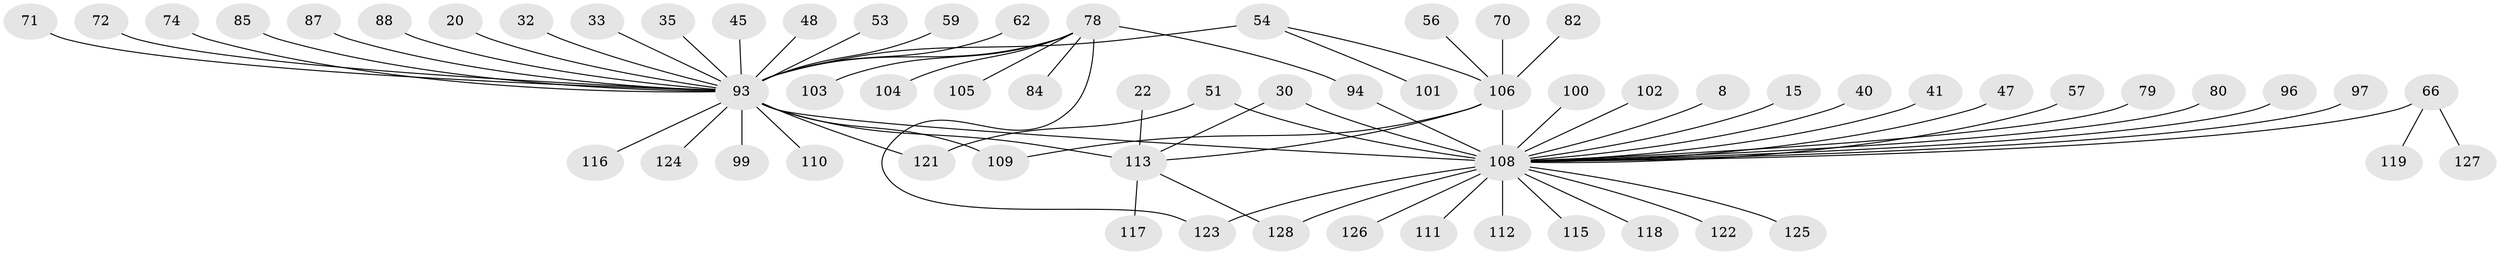// original degree distribution, {7: 0.0546875, 33: 0.0078125, 23: 0.0078125, 3: 0.1171875, 5: 0.046875, 1: 0.515625, 4: 0.0703125, 10: 0.0078125, 2: 0.1640625, 6: 0.0078125}
// Generated by graph-tools (version 1.1) at 2025/51/03/04/25 21:51:56]
// undirected, 64 vertices, 71 edges
graph export_dot {
graph [start="1"]
  node [color=gray90,style=filled];
  8;
  15;
  20;
  22;
  30;
  32;
  33;
  35;
  40;
  41;
  45;
  47;
  48;
  51 [super="+39+43"];
  53;
  54;
  56;
  57;
  59;
  62;
  66 [super="+18"];
  70;
  71;
  72;
  74;
  78 [super="+3+63"];
  79 [super="+69"];
  80;
  82;
  84 [super="+42"];
  85 [super="+36+61"];
  87;
  88;
  93 [super="+76+37"];
  94 [super="+44"];
  96;
  97 [super="+6+34+77"];
  99;
  100;
  101;
  102;
  103 [super="+17"];
  104;
  105;
  106 [super="+28+75+90"];
  108 [super="+86+58+50+65+98"];
  109 [super="+23+83+95"];
  110;
  111;
  112 [super="+89"];
  113 [super="+67"];
  115;
  116;
  117;
  118;
  119;
  121 [super="+114+120"];
  122;
  123 [super="+27+73"];
  124 [super="+16"];
  125;
  126;
  127;
  128;
  8 -- 108;
  15 -- 108;
  20 -- 93;
  22 -- 113;
  30 -- 113;
  30 -- 108 [weight=2];
  32 -- 93;
  33 -- 93;
  35 -- 93;
  40 -- 108;
  41 -- 108;
  45 -- 93;
  47 -- 108;
  48 -- 93;
  51 -- 121;
  51 -- 108 [weight=3];
  53 -- 93;
  54 -- 101;
  54 -- 106;
  54 -- 93 [weight=2];
  56 -- 106;
  57 -- 108;
  59 -- 93;
  62 -- 93;
  66 -- 119;
  66 -- 127;
  66 -- 108 [weight=3];
  70 -- 106;
  71 -- 93;
  72 -- 93;
  74 -- 93;
  78 -- 104;
  78 -- 105;
  78 -- 123;
  78 -- 94;
  78 -- 103;
  78 -- 84;
  78 -- 93 [weight=3];
  79 -- 108 [weight=2];
  80 -- 108;
  82 -- 106;
  85 -- 93;
  87 -- 93;
  88 -- 93;
  93 -- 121 [weight=4];
  93 -- 109 [weight=4];
  93 -- 99;
  93 -- 108 [weight=12];
  93 -- 110;
  93 -- 113 [weight=3];
  93 -- 116;
  93 -- 124;
  94 -- 108;
  96 -- 108;
  97 -- 108;
  100 -- 108;
  102 -- 108;
  106 -- 109;
  106 -- 113;
  106 -- 108 [weight=4];
  108 -- 125;
  108 -- 122;
  108 -- 111;
  108 -- 118;
  108 -- 112 [weight=2];
  108 -- 128;
  108 -- 115;
  108 -- 123;
  108 -- 126;
  113 -- 128;
  113 -- 117;
}
